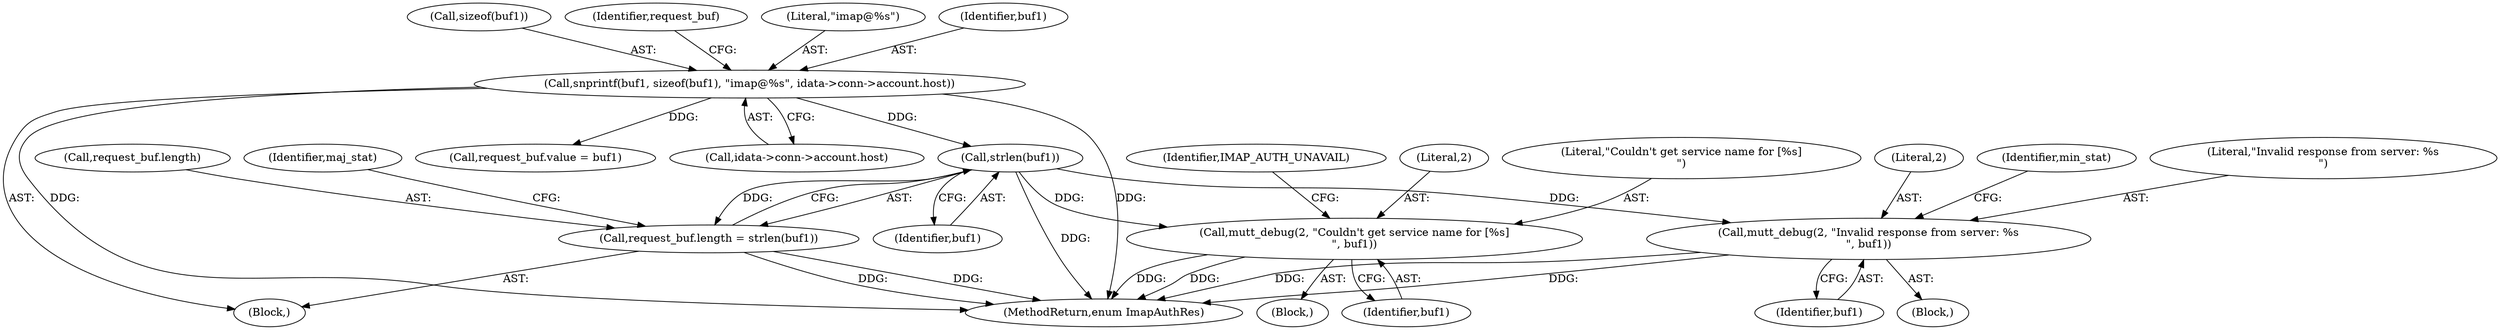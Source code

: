 digraph "0_neomutt_6f163e07ae68654d7ac5268cbb7565f6df79ad85_0@API" {
"1000178" [label="(Call,strlen(buf1))"];
"1000157" [label="(Call,snprintf(buf1, sizeof(buf1), \"imap@%s\", idata->conn->account.host))"];
"1000174" [label="(Call,request_buf.length = strlen(buf1))"];
"1000195" [label="(Call,mutt_debug(2, \"Couldn't get service name for [%s]\n\", buf1))"];
"1000299" [label="(Call,mutt_debug(2, \"Invalid response from server: %s\n\", buf1))"];
"1000195" [label="(Call,mutt_debug(2, \"Couldn't get service name for [%s]\n\", buf1))"];
"1000174" [label="(Call,request_buf.length = strlen(buf1))"];
"1000159" [label="(Call,sizeof(buf1))"];
"1000194" [label="(Block,)"];
"1000198" [label="(Identifier,buf1)"];
"1000299" [label="(Call,mutt_debug(2, \"Invalid response from server: %s\n\", buf1))"];
"1000196" [label="(Literal,2)"];
"1000301" [label="(Literal,\"Invalid response from server: %s\n\")"];
"1000197" [label="(Literal,\"Couldn't get service name for [%s]\n\")"];
"1000302" [label="(Identifier,buf1)"];
"1000181" [label="(Identifier,maj_stat)"];
"1000200" [label="(Identifier,IMAP_AUTH_UNAVAIL)"];
"1000171" [label="(Identifier,request_buf)"];
"1000169" [label="(Call,request_buf.value = buf1)"];
"1000161" [label="(Literal,\"imap@%s\")"];
"1000158" [label="(Identifier,buf1)"];
"1000300" [label="(Literal,2)"];
"1000120" [label="(Block,)"];
"1000162" [label="(Call,idata->conn->account.host)"];
"1000175" [label="(Call,request_buf.length)"];
"1000782" [label="(MethodReturn,enum ImapAuthRes)"];
"1000305" [label="(Identifier,min_stat)"];
"1000298" [label="(Block,)"];
"1000178" [label="(Call,strlen(buf1))"];
"1000179" [label="(Identifier,buf1)"];
"1000157" [label="(Call,snprintf(buf1, sizeof(buf1), \"imap@%s\", idata->conn->account.host))"];
"1000178" -> "1000174"  [label="AST: "];
"1000178" -> "1000179"  [label="CFG: "];
"1000179" -> "1000178"  [label="AST: "];
"1000174" -> "1000178"  [label="CFG: "];
"1000178" -> "1000782"  [label="DDG: "];
"1000178" -> "1000174"  [label="DDG: "];
"1000157" -> "1000178"  [label="DDG: "];
"1000178" -> "1000195"  [label="DDG: "];
"1000178" -> "1000299"  [label="DDG: "];
"1000157" -> "1000120"  [label="AST: "];
"1000157" -> "1000162"  [label="CFG: "];
"1000158" -> "1000157"  [label="AST: "];
"1000159" -> "1000157"  [label="AST: "];
"1000161" -> "1000157"  [label="AST: "];
"1000162" -> "1000157"  [label="AST: "];
"1000171" -> "1000157"  [label="CFG: "];
"1000157" -> "1000782"  [label="DDG: "];
"1000157" -> "1000782"  [label="DDG: "];
"1000157" -> "1000169"  [label="DDG: "];
"1000174" -> "1000120"  [label="AST: "];
"1000175" -> "1000174"  [label="AST: "];
"1000181" -> "1000174"  [label="CFG: "];
"1000174" -> "1000782"  [label="DDG: "];
"1000174" -> "1000782"  [label="DDG: "];
"1000195" -> "1000194"  [label="AST: "];
"1000195" -> "1000198"  [label="CFG: "];
"1000196" -> "1000195"  [label="AST: "];
"1000197" -> "1000195"  [label="AST: "];
"1000198" -> "1000195"  [label="AST: "];
"1000200" -> "1000195"  [label="CFG: "];
"1000195" -> "1000782"  [label="DDG: "];
"1000195" -> "1000782"  [label="DDG: "];
"1000299" -> "1000298"  [label="AST: "];
"1000299" -> "1000302"  [label="CFG: "];
"1000300" -> "1000299"  [label="AST: "];
"1000301" -> "1000299"  [label="AST: "];
"1000302" -> "1000299"  [label="AST: "];
"1000305" -> "1000299"  [label="CFG: "];
"1000299" -> "1000782"  [label="DDG: "];
"1000299" -> "1000782"  [label="DDG: "];
}
